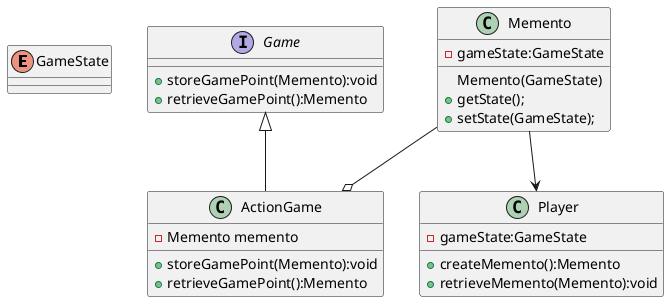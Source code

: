 @startuml
enum GameState
class Memento{
- gameState:GameState
Memento(GameState)
+ getState();
+ setState(GameState);
}
interface Game{
    +storeGamePoint(Memento):void
    +retrieveGamePoint():Memento
}
class ActionGame{
- Memento memento
+ storeGamePoint(Memento):void
+ retrieveGamePoint():Memento
}
Class Player{
- gameState:GameState
+ createMemento():Memento
+ retrieveMemento(Memento):void
}

Memento --o ActionGame
Memento --> Player

Game <|-- ActionGame
@enduml